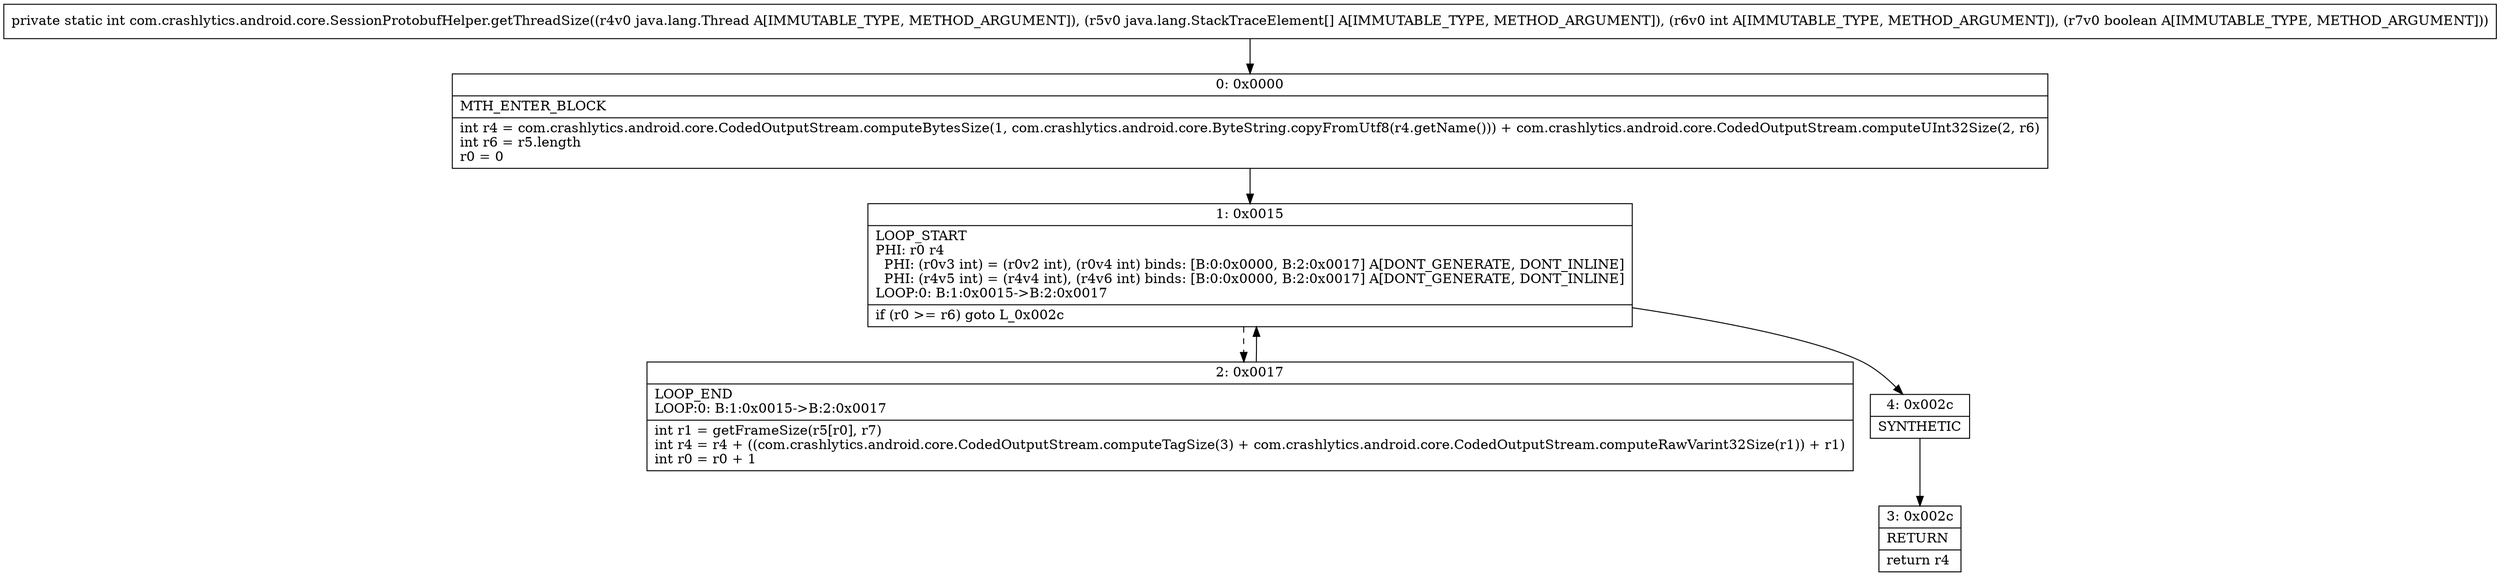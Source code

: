 digraph "CFG forcom.crashlytics.android.core.SessionProtobufHelper.getThreadSize(Ljava\/lang\/Thread;[Ljava\/lang\/StackTraceElement;IZ)I" {
Node_0 [shape=record,label="{0\:\ 0x0000|MTH_ENTER_BLOCK\l|int r4 = com.crashlytics.android.core.CodedOutputStream.computeBytesSize(1, com.crashlytics.android.core.ByteString.copyFromUtf8(r4.getName())) + com.crashlytics.android.core.CodedOutputStream.computeUInt32Size(2, r6)\lint r6 = r5.length\lr0 = 0\l}"];
Node_1 [shape=record,label="{1\:\ 0x0015|LOOP_START\lPHI: r0 r4 \l  PHI: (r0v3 int) = (r0v2 int), (r0v4 int) binds: [B:0:0x0000, B:2:0x0017] A[DONT_GENERATE, DONT_INLINE]\l  PHI: (r4v5 int) = (r4v4 int), (r4v6 int) binds: [B:0:0x0000, B:2:0x0017] A[DONT_GENERATE, DONT_INLINE]\lLOOP:0: B:1:0x0015\-\>B:2:0x0017\l|if (r0 \>= r6) goto L_0x002c\l}"];
Node_2 [shape=record,label="{2\:\ 0x0017|LOOP_END\lLOOP:0: B:1:0x0015\-\>B:2:0x0017\l|int r1 = getFrameSize(r5[r0], r7)\lint r4 = r4 + ((com.crashlytics.android.core.CodedOutputStream.computeTagSize(3) + com.crashlytics.android.core.CodedOutputStream.computeRawVarint32Size(r1)) + r1)\lint r0 = r0 + 1\l}"];
Node_3 [shape=record,label="{3\:\ 0x002c|RETURN\l|return r4\l}"];
Node_4 [shape=record,label="{4\:\ 0x002c|SYNTHETIC\l}"];
MethodNode[shape=record,label="{private static int com.crashlytics.android.core.SessionProtobufHelper.getThreadSize((r4v0 java.lang.Thread A[IMMUTABLE_TYPE, METHOD_ARGUMENT]), (r5v0 java.lang.StackTraceElement[] A[IMMUTABLE_TYPE, METHOD_ARGUMENT]), (r6v0 int A[IMMUTABLE_TYPE, METHOD_ARGUMENT]), (r7v0 boolean A[IMMUTABLE_TYPE, METHOD_ARGUMENT])) }"];
MethodNode -> Node_0;
Node_0 -> Node_1;
Node_1 -> Node_2[style=dashed];
Node_1 -> Node_4;
Node_2 -> Node_1;
Node_4 -> Node_3;
}

